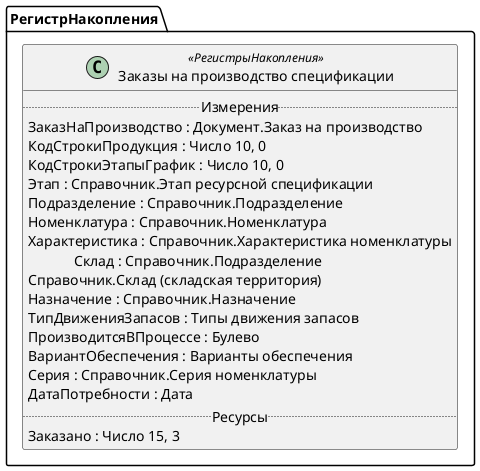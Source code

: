 ﻿@startuml ЗаказыНаПроизводствоСпецификации
'!include templates.wsd
'..\include templates.wsd
class РегистрНакопления.ЗаказыНаПроизводствоСпецификации as "Заказы на производство спецификации" <<РегистрыНакопления>>
{
..Измерения..
ЗаказНаПроизводство : Документ.Заказ на производство
КодСтрокиПродукция : Число 10, 0
КодСтрокиЭтапыГрафик : Число 10, 0
Этап : Справочник.Этап ресурсной спецификации
Подразделение : Справочник.Подразделение
Номенклатура : Справочник.Номенклатура
Характеристика : Справочник.Характеристика номенклатуры
Склад : Справочник.Подразделение\rСправочник.Склад (складская территория)
Назначение : Справочник.Назначение
ТипДвиженияЗапасов : Типы движения запасов
ПроизводитсяВПроцессе : Булево
ВариантОбеспечения : Варианты обеспечения
Серия : Справочник.Серия номенклатуры
ДатаПотребности : Дата
..Ресурсы..
Заказано : Число 15, 3
}
@enduml

